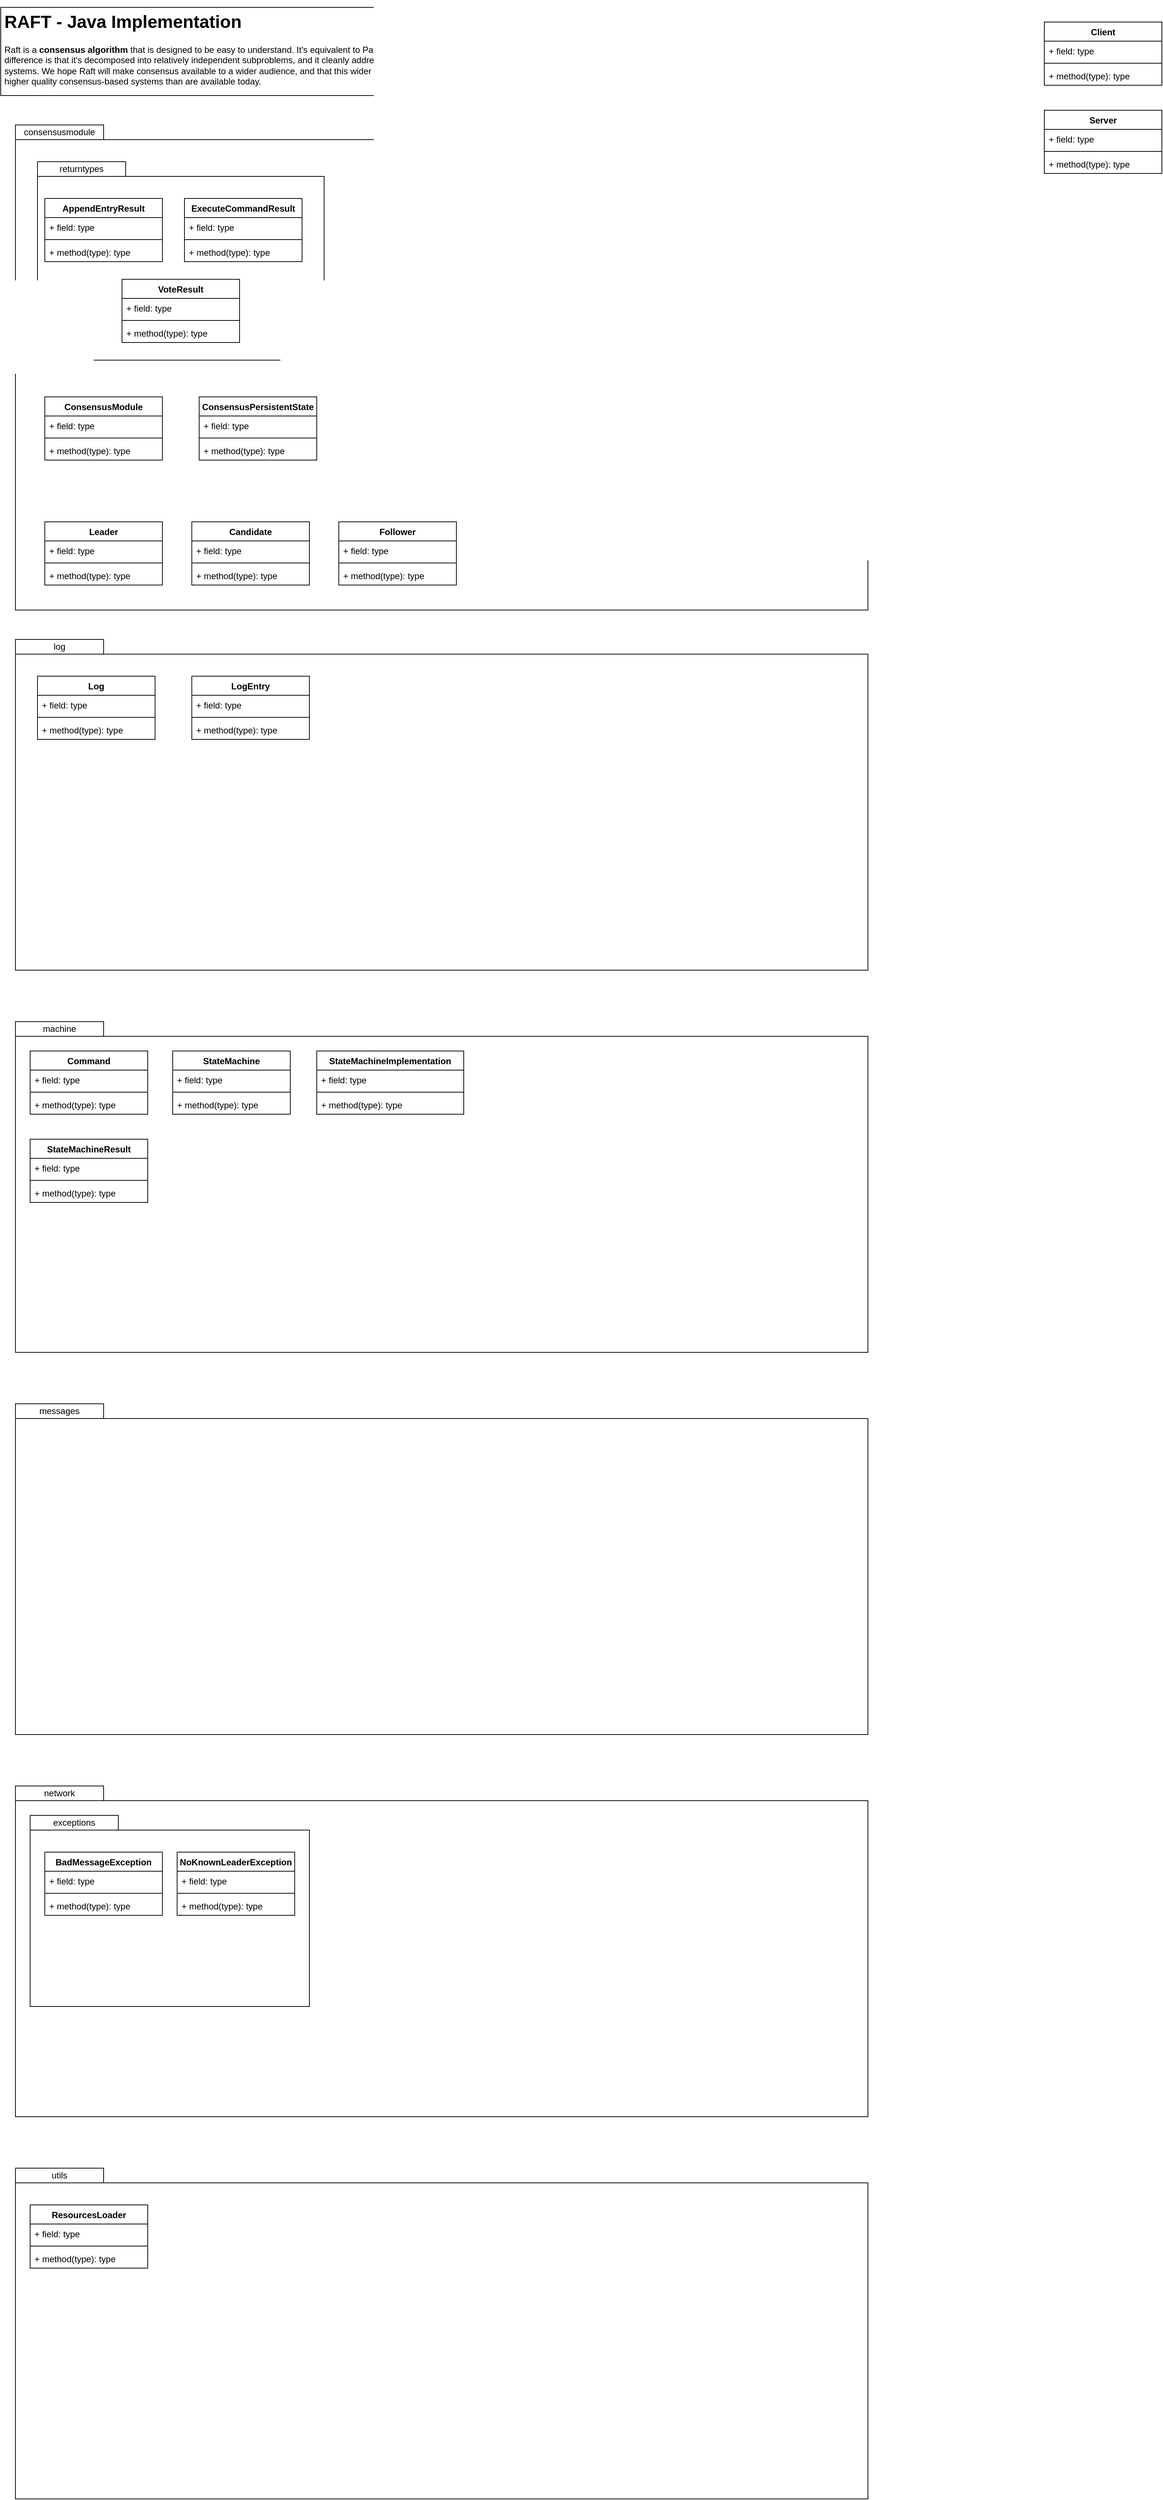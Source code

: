 <mxfile version="17.4.6" type="device"><diagram id="C5RBs43oDa-KdzZeNtuy" name="Java UML Class Diagram"><mxGraphModel dx="1649" dy="876" grid="1" gridSize="10" guides="1" tooltips="1" connect="1" arrows="1" fold="1" page="1" pageScale="1" pageWidth="827" pageHeight="1169" math="0" shadow="0"><root><mxCell id="WIyWlLk6GJQsqaUBKTNV-0"/><mxCell id="WIyWlLk6GJQsqaUBKTNV-1" parent="WIyWlLk6GJQsqaUBKTNV-0"/><mxCell id="KrqgD1qXb32OSeiHcvq8-0" value="&lt;h1&gt;RAFT - Java Implementation&lt;/h1&gt;&lt;p&gt;&lt;font style=&quot;font-size: 12px&quot;&gt;Raft is a &lt;b&gt;consensus algorithm&lt;/b&gt; that is designed to be easy to understand. It's equivalent to Paxos in fault-tolerance and performance. The difference is that it's decomposed into relatively independent subproblems, and it cleanly addresses all major pieces needed for practical systems. We hope Raft will make consensus available to a wider audience, and that this wider audience will be able to develop a variety of higher quality consensus-based systems than are available today.&lt;/font&gt;&lt;br&gt;&lt;/p&gt;" style="text;html=1;strokeColor=default;fillColor=none;spacing=5;spacingTop=-20;whiteSpace=wrap;overflow=hidden;rounded=0;" vertex="1" parent="WIyWlLk6GJQsqaUBKTNV-1"><mxGeometry x="20" y="20" width="760" height="120" as="geometry"/></mxCell><mxCell id="KrqgD1qXb32OSeiHcvq8-33" value="" style="group" vertex="1" connectable="0" parent="WIyWlLk6GJQsqaUBKTNV-1"><mxGeometry x="40" y="1400" width="1160" height="450" as="geometry"/></mxCell><mxCell id="KrqgD1qXb32OSeiHcvq8-5" value="" style="shape=folder;fontStyle=1;spacingTop=10;tabWidth=120;tabHeight=20;tabPosition=left;html=1;" vertex="1" parent="KrqgD1qXb32OSeiHcvq8-33"><mxGeometry width="1160" height="450" as="geometry"/></mxCell><mxCell id="KrqgD1qXb32OSeiHcvq8-6" value="machine" style="text;html=1;strokeColor=none;fillColor=none;align=center;verticalAlign=middle;whiteSpace=wrap;rounded=0;" vertex="1" parent="KrqgD1qXb32OSeiHcvq8-33"><mxGeometry width="120" height="20" as="geometry"/></mxCell><mxCell id="KrqgD1qXb32OSeiHcvq8-92" value="Command" style="swimlane;fontStyle=1;align=center;verticalAlign=top;childLayout=stackLayout;horizontal=1;startSize=26;horizontalStack=0;resizeParent=1;resizeParentMax=0;resizeLast=0;collapsible=1;marginBottom=0;fontFamily=Helvetica;" vertex="1" parent="KrqgD1qXb32OSeiHcvq8-33"><mxGeometry x="20" y="40" width="160" height="86" as="geometry"/></mxCell><mxCell id="KrqgD1qXb32OSeiHcvq8-93" value="+ field: type" style="text;strokeColor=none;fillColor=none;align=left;verticalAlign=top;spacingLeft=4;spacingRight=4;overflow=hidden;rotatable=0;points=[[0,0.5],[1,0.5]];portConstraint=eastwest;fontFamily=Helvetica;" vertex="1" parent="KrqgD1qXb32OSeiHcvq8-92"><mxGeometry y="26" width="160" height="26" as="geometry"/></mxCell><mxCell id="KrqgD1qXb32OSeiHcvq8-94" value="" style="line;strokeWidth=1;fillColor=none;align=left;verticalAlign=middle;spacingTop=-1;spacingLeft=3;spacingRight=3;rotatable=0;labelPosition=right;points=[];portConstraint=eastwest;fontFamily=Helvetica;" vertex="1" parent="KrqgD1qXb32OSeiHcvq8-92"><mxGeometry y="52" width="160" height="8" as="geometry"/></mxCell><mxCell id="KrqgD1qXb32OSeiHcvq8-95" value="+ method(type): type" style="text;strokeColor=none;fillColor=none;align=left;verticalAlign=top;spacingLeft=4;spacingRight=4;overflow=hidden;rotatable=0;points=[[0,0.5],[1,0.5]];portConstraint=eastwest;fontFamily=Helvetica;" vertex="1" parent="KrqgD1qXb32OSeiHcvq8-92"><mxGeometry y="60" width="160" height="26" as="geometry"/></mxCell><mxCell id="KrqgD1qXb32OSeiHcvq8-96" value="StateMachine" style="swimlane;fontStyle=1;align=center;verticalAlign=top;childLayout=stackLayout;horizontal=1;startSize=26;horizontalStack=0;resizeParent=1;resizeParentMax=0;resizeLast=0;collapsible=1;marginBottom=0;fontFamily=Helvetica;" vertex="1" parent="KrqgD1qXb32OSeiHcvq8-33"><mxGeometry x="214" y="40" width="160" height="86" as="geometry"/></mxCell><mxCell id="KrqgD1qXb32OSeiHcvq8-97" value="+ field: type" style="text;strokeColor=none;fillColor=none;align=left;verticalAlign=top;spacingLeft=4;spacingRight=4;overflow=hidden;rotatable=0;points=[[0,0.5],[1,0.5]];portConstraint=eastwest;fontFamily=Helvetica;" vertex="1" parent="KrqgD1qXb32OSeiHcvq8-96"><mxGeometry y="26" width="160" height="26" as="geometry"/></mxCell><mxCell id="KrqgD1qXb32OSeiHcvq8-98" value="" style="line;strokeWidth=1;fillColor=none;align=left;verticalAlign=middle;spacingTop=-1;spacingLeft=3;spacingRight=3;rotatable=0;labelPosition=right;points=[];portConstraint=eastwest;fontFamily=Helvetica;" vertex="1" parent="KrqgD1qXb32OSeiHcvq8-96"><mxGeometry y="52" width="160" height="8" as="geometry"/></mxCell><mxCell id="KrqgD1qXb32OSeiHcvq8-99" value="+ method(type): type" style="text;strokeColor=none;fillColor=none;align=left;verticalAlign=top;spacingLeft=4;spacingRight=4;overflow=hidden;rotatable=0;points=[[0,0.5],[1,0.5]];portConstraint=eastwest;fontFamily=Helvetica;" vertex="1" parent="KrqgD1qXb32OSeiHcvq8-96"><mxGeometry y="60" width="160" height="26" as="geometry"/></mxCell><mxCell id="KrqgD1qXb32OSeiHcvq8-100" value="StateMachineImplementation" style="swimlane;fontStyle=1;align=center;verticalAlign=top;childLayout=stackLayout;horizontal=1;startSize=26;horizontalStack=0;resizeParent=1;resizeParentMax=0;resizeLast=0;collapsible=1;marginBottom=0;fontFamily=Helvetica;" vertex="1" parent="KrqgD1qXb32OSeiHcvq8-33"><mxGeometry x="410" y="40" width="200" height="86" as="geometry"/></mxCell><mxCell id="KrqgD1qXb32OSeiHcvq8-101" value="+ field: type" style="text;strokeColor=none;fillColor=none;align=left;verticalAlign=top;spacingLeft=4;spacingRight=4;overflow=hidden;rotatable=0;points=[[0,0.5],[1,0.5]];portConstraint=eastwest;fontFamily=Helvetica;" vertex="1" parent="KrqgD1qXb32OSeiHcvq8-100"><mxGeometry y="26" width="200" height="26" as="geometry"/></mxCell><mxCell id="KrqgD1qXb32OSeiHcvq8-102" value="" style="line;strokeWidth=1;fillColor=none;align=left;verticalAlign=middle;spacingTop=-1;spacingLeft=3;spacingRight=3;rotatable=0;labelPosition=right;points=[];portConstraint=eastwest;fontFamily=Helvetica;" vertex="1" parent="KrqgD1qXb32OSeiHcvq8-100"><mxGeometry y="52" width="200" height="8" as="geometry"/></mxCell><mxCell id="KrqgD1qXb32OSeiHcvq8-103" value="+ method(type): type" style="text;strokeColor=none;fillColor=none;align=left;verticalAlign=top;spacingLeft=4;spacingRight=4;overflow=hidden;rotatable=0;points=[[0,0.5],[1,0.5]];portConstraint=eastwest;fontFamily=Helvetica;" vertex="1" parent="KrqgD1qXb32OSeiHcvq8-100"><mxGeometry y="60" width="200" height="26" as="geometry"/></mxCell><mxCell id="KrqgD1qXb32OSeiHcvq8-104" value="StateMachineResult" style="swimlane;fontStyle=1;align=center;verticalAlign=top;childLayout=stackLayout;horizontal=1;startSize=26;horizontalStack=0;resizeParent=1;resizeParentMax=0;resizeLast=0;collapsible=1;marginBottom=0;fontFamily=Helvetica;" vertex="1" parent="KrqgD1qXb32OSeiHcvq8-33"><mxGeometry x="20" y="160" width="160" height="86" as="geometry"/></mxCell><mxCell id="KrqgD1qXb32OSeiHcvq8-105" value="+ field: type" style="text;strokeColor=none;fillColor=none;align=left;verticalAlign=top;spacingLeft=4;spacingRight=4;overflow=hidden;rotatable=0;points=[[0,0.5],[1,0.5]];portConstraint=eastwest;fontFamily=Helvetica;" vertex="1" parent="KrqgD1qXb32OSeiHcvq8-104"><mxGeometry y="26" width="160" height="26" as="geometry"/></mxCell><mxCell id="KrqgD1qXb32OSeiHcvq8-106" value="" style="line;strokeWidth=1;fillColor=none;align=left;verticalAlign=middle;spacingTop=-1;spacingLeft=3;spacingRight=3;rotatable=0;labelPosition=right;points=[];portConstraint=eastwest;fontFamily=Helvetica;" vertex="1" parent="KrqgD1qXb32OSeiHcvq8-104"><mxGeometry y="52" width="160" height="8" as="geometry"/></mxCell><mxCell id="KrqgD1qXb32OSeiHcvq8-107" value="+ method(type): type" style="text;strokeColor=none;fillColor=none;align=left;verticalAlign=top;spacingLeft=4;spacingRight=4;overflow=hidden;rotatable=0;points=[[0,0.5],[1,0.5]];portConstraint=eastwest;fontFamily=Helvetica;" vertex="1" parent="KrqgD1qXb32OSeiHcvq8-104"><mxGeometry y="60" width="160" height="26" as="geometry"/></mxCell><mxCell id="KrqgD1qXb32OSeiHcvq8-34" value="" style="group" vertex="1" connectable="0" parent="WIyWlLk6GJQsqaUBKTNV-1"><mxGeometry x="40" y="880" width="1160" height="450" as="geometry"/></mxCell><mxCell id="KrqgD1qXb32OSeiHcvq8-3" value="" style="shape=folder;fontStyle=1;spacingTop=10;tabWidth=120;tabHeight=20;tabPosition=left;html=1;" vertex="1" parent="KrqgD1qXb32OSeiHcvq8-34"><mxGeometry width="1160" height="450" as="geometry"/></mxCell><mxCell id="KrqgD1qXb32OSeiHcvq8-4" value="log" style="text;html=1;strokeColor=none;fillColor=none;align=center;verticalAlign=middle;whiteSpace=wrap;rounded=0;" vertex="1" parent="KrqgD1qXb32OSeiHcvq8-34"><mxGeometry width="120" height="20" as="geometry"/></mxCell><mxCell id="KrqgD1qXb32OSeiHcvq8-108" value="Log" style="swimlane;fontStyle=1;align=center;verticalAlign=top;childLayout=stackLayout;horizontal=1;startSize=26;horizontalStack=0;resizeParent=1;resizeParentMax=0;resizeLast=0;collapsible=1;marginBottom=0;fontFamily=Helvetica;" vertex="1" parent="KrqgD1qXb32OSeiHcvq8-34"><mxGeometry x="30" y="50" width="160" height="86" as="geometry"/></mxCell><mxCell id="KrqgD1qXb32OSeiHcvq8-109" value="+ field: type" style="text;strokeColor=none;fillColor=none;align=left;verticalAlign=top;spacingLeft=4;spacingRight=4;overflow=hidden;rotatable=0;points=[[0,0.5],[1,0.5]];portConstraint=eastwest;fontFamily=Helvetica;" vertex="1" parent="KrqgD1qXb32OSeiHcvq8-108"><mxGeometry y="26" width="160" height="26" as="geometry"/></mxCell><mxCell id="KrqgD1qXb32OSeiHcvq8-110" value="" style="line;strokeWidth=1;fillColor=none;align=left;verticalAlign=middle;spacingTop=-1;spacingLeft=3;spacingRight=3;rotatable=0;labelPosition=right;points=[];portConstraint=eastwest;fontFamily=Helvetica;" vertex="1" parent="KrqgD1qXb32OSeiHcvq8-108"><mxGeometry y="52" width="160" height="8" as="geometry"/></mxCell><mxCell id="KrqgD1qXb32OSeiHcvq8-111" value="+ method(type): type" style="text;strokeColor=none;fillColor=none;align=left;verticalAlign=top;spacingLeft=4;spacingRight=4;overflow=hidden;rotatable=0;points=[[0,0.5],[1,0.5]];portConstraint=eastwest;fontFamily=Helvetica;" vertex="1" parent="KrqgD1qXb32OSeiHcvq8-108"><mxGeometry y="60" width="160" height="26" as="geometry"/></mxCell><mxCell id="KrqgD1qXb32OSeiHcvq8-112" value="LogEntry" style="swimlane;fontStyle=1;align=center;verticalAlign=top;childLayout=stackLayout;horizontal=1;startSize=26;horizontalStack=0;resizeParent=1;resizeParentMax=0;resizeLast=0;collapsible=1;marginBottom=0;fontFamily=Helvetica;" vertex="1" parent="KrqgD1qXb32OSeiHcvq8-34"><mxGeometry x="240" y="50" width="160" height="86" as="geometry"/></mxCell><mxCell id="KrqgD1qXb32OSeiHcvq8-113" value="+ field: type" style="text;strokeColor=none;fillColor=none;align=left;verticalAlign=top;spacingLeft=4;spacingRight=4;overflow=hidden;rotatable=0;points=[[0,0.5],[1,0.5]];portConstraint=eastwest;fontFamily=Helvetica;" vertex="1" parent="KrqgD1qXb32OSeiHcvq8-112"><mxGeometry y="26" width="160" height="26" as="geometry"/></mxCell><mxCell id="KrqgD1qXb32OSeiHcvq8-114" value="" style="line;strokeWidth=1;fillColor=none;align=left;verticalAlign=middle;spacingTop=-1;spacingLeft=3;spacingRight=3;rotatable=0;labelPosition=right;points=[];portConstraint=eastwest;fontFamily=Helvetica;" vertex="1" parent="KrqgD1qXb32OSeiHcvq8-112"><mxGeometry y="52" width="160" height="8" as="geometry"/></mxCell><mxCell id="KrqgD1qXb32OSeiHcvq8-115" value="+ method(type): type" style="text;strokeColor=none;fillColor=none;align=left;verticalAlign=top;spacingLeft=4;spacingRight=4;overflow=hidden;rotatable=0;points=[[0,0.5],[1,0.5]];portConstraint=eastwest;fontFamily=Helvetica;" vertex="1" parent="KrqgD1qXb32OSeiHcvq8-112"><mxGeometry y="60" width="160" height="26" as="geometry"/></mxCell><mxCell id="KrqgD1qXb32OSeiHcvq8-35" value="" style="group" vertex="1" connectable="0" parent="WIyWlLk6GJQsqaUBKTNV-1"><mxGeometry x="40" y="1920" width="1160" height="450" as="geometry"/></mxCell><mxCell id="KrqgD1qXb32OSeiHcvq8-7" value="" style="shape=folder;fontStyle=1;spacingTop=10;tabWidth=120;tabHeight=20;tabPosition=left;html=1;" vertex="1" parent="KrqgD1qXb32OSeiHcvq8-35"><mxGeometry width="1160" height="450" as="geometry"/></mxCell><mxCell id="KrqgD1qXb32OSeiHcvq8-8" value="messages" style="text;html=1;strokeColor=none;fillColor=none;align=center;verticalAlign=middle;whiteSpace=wrap;rounded=0;" vertex="1" parent="KrqgD1qXb32OSeiHcvq8-35"><mxGeometry width="120" height="20" as="geometry"/></mxCell><mxCell id="KrqgD1qXb32OSeiHcvq8-38" value="" style="group" vertex="1" connectable="0" parent="WIyWlLk6GJQsqaUBKTNV-1"><mxGeometry x="40" y="2440" width="1160" height="450" as="geometry"/></mxCell><mxCell id="KrqgD1qXb32OSeiHcvq8-9" value="" style="shape=folder;fontStyle=1;spacingTop=10;tabWidth=120;tabHeight=20;tabPosition=left;html=1;" vertex="1" parent="KrqgD1qXb32OSeiHcvq8-38"><mxGeometry width="1160" height="450" as="geometry"/></mxCell><mxCell id="KrqgD1qXb32OSeiHcvq8-10" value="network" style="text;html=1;strokeColor=none;fillColor=none;align=center;verticalAlign=middle;whiteSpace=wrap;rounded=0;" vertex="1" parent="KrqgD1qXb32OSeiHcvq8-38"><mxGeometry width="120" height="20" as="geometry"/></mxCell><mxCell id="KrqgD1qXb32OSeiHcvq8-36" value="" style="group" vertex="1" connectable="0" parent="KrqgD1qXb32OSeiHcvq8-38"><mxGeometry x="20" y="40" width="380" height="260" as="geometry"/></mxCell><mxCell id="KrqgD1qXb32OSeiHcvq8-15" value="" style="shape=folder;fontStyle=1;spacingTop=10;tabWidth=120;tabHeight=20;tabPosition=left;html=1;" vertex="1" parent="KrqgD1qXb32OSeiHcvq8-36"><mxGeometry width="380" height="260" as="geometry"/></mxCell><mxCell id="KrqgD1qXb32OSeiHcvq8-16" value="exceptions" style="text;html=1;strokeColor=none;fillColor=none;align=center;verticalAlign=middle;whiteSpace=wrap;rounded=0;" vertex="1" parent="KrqgD1qXb32OSeiHcvq8-36"><mxGeometry width="120" height="20" as="geometry"/></mxCell><mxCell id="KrqgD1qXb32OSeiHcvq8-48" value="BadMessageException" style="swimlane;fontStyle=1;align=center;verticalAlign=top;childLayout=stackLayout;horizontal=1;startSize=26;horizontalStack=0;resizeParent=1;resizeParentMax=0;resizeLast=0;collapsible=1;marginBottom=0;" vertex="1" parent="KrqgD1qXb32OSeiHcvq8-36"><mxGeometry x="20" y="50" width="160" height="86" as="geometry"/></mxCell><mxCell id="KrqgD1qXb32OSeiHcvq8-49" value="+ field: type" style="text;strokeColor=none;fillColor=none;align=left;verticalAlign=top;spacingLeft=4;spacingRight=4;overflow=hidden;rotatable=0;points=[[0,0.5],[1,0.5]];portConstraint=eastwest;" vertex="1" parent="KrqgD1qXb32OSeiHcvq8-48"><mxGeometry y="26" width="160" height="26" as="geometry"/></mxCell><mxCell id="KrqgD1qXb32OSeiHcvq8-50" value="" style="line;strokeWidth=1;fillColor=none;align=left;verticalAlign=middle;spacingTop=-1;spacingLeft=3;spacingRight=3;rotatable=0;labelPosition=right;points=[];portConstraint=eastwest;" vertex="1" parent="KrqgD1qXb32OSeiHcvq8-48"><mxGeometry y="52" width="160" height="8" as="geometry"/></mxCell><mxCell id="KrqgD1qXb32OSeiHcvq8-51" value="+ method(type): type" style="text;strokeColor=none;fillColor=none;align=left;verticalAlign=top;spacingLeft=4;spacingRight=4;overflow=hidden;rotatable=0;points=[[0,0.5],[1,0.5]];portConstraint=eastwest;" vertex="1" parent="KrqgD1qXb32OSeiHcvq8-48"><mxGeometry y="60" width="160" height="26" as="geometry"/></mxCell><mxCell id="KrqgD1qXb32OSeiHcvq8-52" value="NoKnownLeaderException" style="swimlane;fontStyle=1;align=center;verticalAlign=top;childLayout=stackLayout;horizontal=1;startSize=26;horizontalStack=0;resizeParent=1;resizeParentMax=0;resizeLast=0;collapsible=1;marginBottom=0;" vertex="1" parent="KrqgD1qXb32OSeiHcvq8-36"><mxGeometry x="200" y="50" width="160" height="86" as="geometry"/></mxCell><mxCell id="KrqgD1qXb32OSeiHcvq8-53" value="+ field: type" style="text;strokeColor=none;fillColor=none;align=left;verticalAlign=top;spacingLeft=4;spacingRight=4;overflow=hidden;rotatable=0;points=[[0,0.5],[1,0.5]];portConstraint=eastwest;" vertex="1" parent="KrqgD1qXb32OSeiHcvq8-52"><mxGeometry y="26" width="160" height="26" as="geometry"/></mxCell><mxCell id="KrqgD1qXb32OSeiHcvq8-54" value="" style="line;strokeWidth=1;fillColor=none;align=left;verticalAlign=middle;spacingTop=-1;spacingLeft=3;spacingRight=3;rotatable=0;labelPosition=right;points=[];portConstraint=eastwest;" vertex="1" parent="KrqgD1qXb32OSeiHcvq8-52"><mxGeometry y="52" width="160" height="8" as="geometry"/></mxCell><mxCell id="KrqgD1qXb32OSeiHcvq8-55" value="+ method(type): type" style="text;strokeColor=none;fillColor=none;align=left;verticalAlign=top;spacingLeft=4;spacingRight=4;overflow=hidden;rotatable=0;points=[[0,0.5],[1,0.5]];portConstraint=eastwest;" vertex="1" parent="KrqgD1qXb32OSeiHcvq8-52"><mxGeometry y="60" width="160" height="26" as="geometry"/></mxCell><mxCell id="KrqgD1qXb32OSeiHcvq8-39" value="" style="group" vertex="1" connectable="0" parent="WIyWlLk6GJQsqaUBKTNV-1"><mxGeometry x="40" y="2960" width="1160" height="450" as="geometry"/></mxCell><mxCell id="KrqgD1qXb32OSeiHcvq8-11" value="" style="shape=folder;fontStyle=1;spacingTop=10;tabWidth=120;tabHeight=20;tabPosition=left;html=1;" vertex="1" parent="KrqgD1qXb32OSeiHcvq8-39"><mxGeometry width="1160" height="450" as="geometry"/></mxCell><mxCell id="KrqgD1qXb32OSeiHcvq8-12" value="utils" style="text;html=1;strokeColor=none;fillColor=none;align=center;verticalAlign=middle;whiteSpace=wrap;rounded=0;" vertex="1" parent="KrqgD1qXb32OSeiHcvq8-39"><mxGeometry width="120" height="20" as="geometry"/></mxCell><mxCell id="KrqgD1qXb32OSeiHcvq8-76" value="ResourcesLoader" style="swimlane;fontStyle=1;align=center;verticalAlign=top;childLayout=stackLayout;horizontal=1;startSize=26;horizontalStack=0;resizeParent=1;resizeParentMax=0;resizeLast=0;collapsible=1;marginBottom=0;fontFamily=Helvetica;" vertex="1" parent="KrqgD1qXb32OSeiHcvq8-39"><mxGeometry x="20" y="50" width="160" height="86" as="geometry"/></mxCell><mxCell id="KrqgD1qXb32OSeiHcvq8-77" value="+ field: type" style="text;strokeColor=none;fillColor=none;align=left;verticalAlign=top;spacingLeft=4;spacingRight=4;overflow=hidden;rotatable=0;points=[[0,0.5],[1,0.5]];portConstraint=eastwest;fontFamily=Helvetica;" vertex="1" parent="KrqgD1qXb32OSeiHcvq8-76"><mxGeometry y="26" width="160" height="26" as="geometry"/></mxCell><mxCell id="KrqgD1qXb32OSeiHcvq8-78" value="" style="line;strokeWidth=1;fillColor=none;align=left;verticalAlign=middle;spacingTop=-1;spacingLeft=3;spacingRight=3;rotatable=0;labelPosition=right;points=[];portConstraint=eastwest;fontFamily=Helvetica;" vertex="1" parent="KrqgD1qXb32OSeiHcvq8-76"><mxGeometry y="52" width="160" height="8" as="geometry"/></mxCell><mxCell id="KrqgD1qXb32OSeiHcvq8-79" value="+ method(type): type" style="text;strokeColor=none;fillColor=none;align=left;verticalAlign=top;spacingLeft=4;spacingRight=4;overflow=hidden;rotatable=0;points=[[0,0.5],[1,0.5]];portConstraint=eastwest;fontFamily=Helvetica;" vertex="1" parent="KrqgD1qXb32OSeiHcvq8-76"><mxGeometry y="60" width="160" height="26" as="geometry"/></mxCell><mxCell id="KrqgD1qXb32OSeiHcvq8-43" value="" style="group" vertex="1" connectable="0" parent="WIyWlLk6GJQsqaUBKTNV-1"><mxGeometry x="40" y="180" width="1160" height="660" as="geometry"/></mxCell><mxCell id="KrqgD1qXb32OSeiHcvq8-1" value="" style="shape=folder;fontStyle=1;spacingTop=10;tabWidth=120;tabHeight=20;tabPosition=left;html=1;" vertex="1" parent="KrqgD1qXb32OSeiHcvq8-43"><mxGeometry width="1160" height="660" as="geometry"/></mxCell><mxCell id="KrqgD1qXb32OSeiHcvq8-2" value="consensusmodule" style="text;html=1;strokeColor=none;fillColor=none;align=center;verticalAlign=middle;whiteSpace=wrap;rounded=0;" vertex="1" parent="KrqgD1qXb32OSeiHcvq8-43"><mxGeometry width="120" height="20" as="geometry"/></mxCell><mxCell id="KrqgD1qXb32OSeiHcvq8-42" value="" style="group" vertex="1" connectable="0" parent="KrqgD1qXb32OSeiHcvq8-43"><mxGeometry x="30" y="50" width="390" height="270" as="geometry"/></mxCell><mxCell id="KrqgD1qXb32OSeiHcvq8-13" value="" style="shape=folder;fontStyle=1;spacingTop=10;tabWidth=120;tabHeight=20;tabPosition=left;html=1;" vertex="1" parent="KrqgD1qXb32OSeiHcvq8-42"><mxGeometry width="390" height="270" as="geometry"/></mxCell><mxCell id="KrqgD1qXb32OSeiHcvq8-14" value="returntypes" style="text;html=1;strokeColor=none;fillColor=none;align=center;verticalAlign=middle;whiteSpace=wrap;rounded=0;" vertex="1" parent="KrqgD1qXb32OSeiHcvq8-42"><mxGeometry width="120" height="20" as="geometry"/></mxCell><mxCell id="KrqgD1qXb32OSeiHcvq8-17" value="AppendEntryResult" style="swimlane;fontStyle=1;align=center;verticalAlign=top;childLayout=stackLayout;horizontal=1;startSize=26;horizontalStack=0;resizeParent=1;resizeParentMax=0;resizeLast=0;collapsible=1;marginBottom=0;" vertex="1" parent="KrqgD1qXb32OSeiHcvq8-42"><mxGeometry x="10" y="50" width="160" height="86" as="geometry"/></mxCell><mxCell id="KrqgD1qXb32OSeiHcvq8-18" value="+ field: type" style="text;strokeColor=none;fillColor=none;align=left;verticalAlign=top;spacingLeft=4;spacingRight=4;overflow=hidden;rotatable=0;points=[[0,0.5],[1,0.5]];portConstraint=eastwest;" vertex="1" parent="KrqgD1qXb32OSeiHcvq8-17"><mxGeometry y="26" width="160" height="26" as="geometry"/></mxCell><mxCell id="KrqgD1qXb32OSeiHcvq8-19" value="" style="line;strokeWidth=1;fillColor=none;align=left;verticalAlign=middle;spacingTop=-1;spacingLeft=3;spacingRight=3;rotatable=0;labelPosition=right;points=[];portConstraint=eastwest;" vertex="1" parent="KrqgD1qXb32OSeiHcvq8-17"><mxGeometry y="52" width="160" height="8" as="geometry"/></mxCell><mxCell id="KrqgD1qXb32OSeiHcvq8-20" value="+ method(type): type" style="text;strokeColor=none;fillColor=none;align=left;verticalAlign=top;spacingLeft=4;spacingRight=4;overflow=hidden;rotatable=0;points=[[0,0.5],[1,0.5]];portConstraint=eastwest;" vertex="1" parent="KrqgD1qXb32OSeiHcvq8-17"><mxGeometry y="60" width="160" height="26" as="geometry"/></mxCell><mxCell id="KrqgD1qXb32OSeiHcvq8-21" value="ExecuteCommandResult" style="swimlane;fontStyle=1;align=center;verticalAlign=top;childLayout=stackLayout;horizontal=1;startSize=26;horizontalStack=0;resizeParent=1;resizeParentMax=0;resizeLast=0;collapsible=1;marginBottom=0;" vertex="1" parent="KrqgD1qXb32OSeiHcvq8-42"><mxGeometry x="200" y="50" width="160" height="86" as="geometry"/></mxCell><mxCell id="KrqgD1qXb32OSeiHcvq8-22" value="+ field: type" style="text;strokeColor=none;fillColor=none;align=left;verticalAlign=top;spacingLeft=4;spacingRight=4;overflow=hidden;rotatable=0;points=[[0,0.5],[1,0.5]];portConstraint=eastwest;" vertex="1" parent="KrqgD1qXb32OSeiHcvq8-21"><mxGeometry y="26" width="160" height="26" as="geometry"/></mxCell><mxCell id="KrqgD1qXb32OSeiHcvq8-23" value="" style="line;strokeWidth=1;fillColor=none;align=left;verticalAlign=middle;spacingTop=-1;spacingLeft=3;spacingRight=3;rotatable=0;labelPosition=right;points=[];portConstraint=eastwest;" vertex="1" parent="KrqgD1qXb32OSeiHcvq8-21"><mxGeometry y="52" width="160" height="8" as="geometry"/></mxCell><mxCell id="KrqgD1qXb32OSeiHcvq8-24" value="+ method(type): type" style="text;strokeColor=none;fillColor=none;align=left;verticalAlign=top;spacingLeft=4;spacingRight=4;overflow=hidden;rotatable=0;points=[[0,0.5],[1,0.5]];portConstraint=eastwest;" vertex="1" parent="KrqgD1qXb32OSeiHcvq8-21"><mxGeometry y="60" width="160" height="26" as="geometry"/></mxCell><mxCell id="KrqgD1qXb32OSeiHcvq8-25" value="VoteResult" style="swimlane;fontStyle=1;align=center;verticalAlign=top;childLayout=stackLayout;horizontal=1;startSize=26;horizontalStack=0;resizeParent=1;resizeParentMax=0;resizeLast=0;collapsible=1;marginBottom=0;" vertex="1" parent="KrqgD1qXb32OSeiHcvq8-42"><mxGeometry x="115" y="160" width="160" height="86" as="geometry"/></mxCell><mxCell id="KrqgD1qXb32OSeiHcvq8-26" value="+ field: type" style="text;strokeColor=none;fillColor=none;align=left;verticalAlign=top;spacingLeft=4;spacingRight=4;overflow=hidden;rotatable=0;points=[[0,0.5],[1,0.5]];portConstraint=eastwest;" vertex="1" parent="KrqgD1qXb32OSeiHcvq8-25"><mxGeometry y="26" width="160" height="26" as="geometry"/></mxCell><mxCell id="KrqgD1qXb32OSeiHcvq8-27" value="" style="line;strokeWidth=1;fillColor=none;align=left;verticalAlign=middle;spacingTop=-1;spacingLeft=3;spacingRight=3;rotatable=0;labelPosition=right;points=[];portConstraint=eastwest;" vertex="1" parent="KrqgD1qXb32OSeiHcvq8-25"><mxGeometry y="52" width="160" height="8" as="geometry"/></mxCell><mxCell id="KrqgD1qXb32OSeiHcvq8-28" value="+ method(type): type" style="text;strokeColor=none;fillColor=none;align=left;verticalAlign=top;spacingLeft=4;spacingRight=4;overflow=hidden;rotatable=0;points=[[0,0.5],[1,0.5]];portConstraint=eastwest;" vertex="1" parent="KrqgD1qXb32OSeiHcvq8-25"><mxGeometry y="60" width="160" height="26" as="geometry"/></mxCell><mxCell id="KrqgD1qXb32OSeiHcvq8-29" value="ConsensusModule" style="swimlane;fontStyle=1;align=center;verticalAlign=top;childLayout=stackLayout;horizontal=1;startSize=26;horizontalStack=0;resizeParent=1;resizeParentMax=0;resizeLast=0;collapsible=1;marginBottom=0;" vertex="1" parent="KrqgD1qXb32OSeiHcvq8-43"><mxGeometry x="40" y="370" width="160" height="86" as="geometry"/></mxCell><mxCell id="KrqgD1qXb32OSeiHcvq8-30" value="+ field: type" style="text;strokeColor=none;fillColor=none;align=left;verticalAlign=top;spacingLeft=4;spacingRight=4;overflow=hidden;rotatable=0;points=[[0,0.5],[1,0.5]];portConstraint=eastwest;" vertex="1" parent="KrqgD1qXb32OSeiHcvq8-29"><mxGeometry y="26" width="160" height="26" as="geometry"/></mxCell><mxCell id="KrqgD1qXb32OSeiHcvq8-31" value="" style="line;strokeWidth=1;fillColor=none;align=left;verticalAlign=middle;spacingTop=-1;spacingLeft=3;spacingRight=3;rotatable=0;labelPosition=right;points=[];portConstraint=eastwest;" vertex="1" parent="KrqgD1qXb32OSeiHcvq8-29"><mxGeometry y="52" width="160" height="8" as="geometry"/></mxCell><mxCell id="KrqgD1qXb32OSeiHcvq8-32" value="+ method(type): type" style="text;strokeColor=none;fillColor=none;align=left;verticalAlign=top;spacingLeft=4;spacingRight=4;overflow=hidden;rotatable=0;points=[[0,0.5],[1,0.5]];portConstraint=eastwest;" vertex="1" parent="KrqgD1qXb32OSeiHcvq8-29"><mxGeometry y="60" width="160" height="26" as="geometry"/></mxCell><mxCell id="KrqgD1qXb32OSeiHcvq8-44" value="ConsensusPersistentState" style="swimlane;fontStyle=1;align=center;verticalAlign=top;childLayout=stackLayout;horizontal=1;startSize=26;horizontalStack=0;resizeParent=1;resizeParentMax=0;resizeLast=0;collapsible=1;marginBottom=0;" vertex="1" parent="KrqgD1qXb32OSeiHcvq8-43"><mxGeometry x="250" y="370" width="160" height="86" as="geometry"/></mxCell><mxCell id="KrqgD1qXb32OSeiHcvq8-45" value="+ field: type" style="text;strokeColor=none;fillColor=none;align=left;verticalAlign=top;spacingLeft=4;spacingRight=4;overflow=hidden;rotatable=0;points=[[0,0.5],[1,0.5]];portConstraint=eastwest;" vertex="1" parent="KrqgD1qXb32OSeiHcvq8-44"><mxGeometry y="26" width="160" height="26" as="geometry"/></mxCell><mxCell id="KrqgD1qXb32OSeiHcvq8-46" value="" style="line;strokeWidth=1;fillColor=none;align=left;verticalAlign=middle;spacingTop=-1;spacingLeft=3;spacingRight=3;rotatable=0;labelPosition=right;points=[];portConstraint=eastwest;" vertex="1" parent="KrqgD1qXb32OSeiHcvq8-44"><mxGeometry y="52" width="160" height="8" as="geometry"/></mxCell><mxCell id="KrqgD1qXb32OSeiHcvq8-47" value="+ method(type): type" style="text;strokeColor=none;fillColor=none;align=left;verticalAlign=top;spacingLeft=4;spacingRight=4;overflow=hidden;rotatable=0;points=[[0,0.5],[1,0.5]];portConstraint=eastwest;" vertex="1" parent="KrqgD1qXb32OSeiHcvq8-44"><mxGeometry y="60" width="160" height="26" as="geometry"/></mxCell><mxCell id="KrqgD1qXb32OSeiHcvq8-60" value="Leader" style="swimlane;fontStyle=1;align=center;verticalAlign=top;childLayout=stackLayout;horizontal=1;startSize=26;horizontalStack=0;resizeParent=1;resizeParentMax=0;resizeLast=0;collapsible=1;marginBottom=0;" vertex="1" parent="KrqgD1qXb32OSeiHcvq8-43"><mxGeometry x="40" y="540" width="160" height="86" as="geometry"/></mxCell><mxCell id="KrqgD1qXb32OSeiHcvq8-61" value="+ field: type" style="text;strokeColor=none;fillColor=none;align=left;verticalAlign=top;spacingLeft=4;spacingRight=4;overflow=hidden;rotatable=0;points=[[0,0.5],[1,0.5]];portConstraint=eastwest;" vertex="1" parent="KrqgD1qXb32OSeiHcvq8-60"><mxGeometry y="26" width="160" height="26" as="geometry"/></mxCell><mxCell id="KrqgD1qXb32OSeiHcvq8-62" value="" style="line;strokeWidth=1;fillColor=none;align=left;verticalAlign=middle;spacingTop=-1;spacingLeft=3;spacingRight=3;rotatable=0;labelPosition=right;points=[];portConstraint=eastwest;" vertex="1" parent="KrqgD1qXb32OSeiHcvq8-60"><mxGeometry y="52" width="160" height="8" as="geometry"/></mxCell><mxCell id="KrqgD1qXb32OSeiHcvq8-63" value="+ method(type): type" style="text;strokeColor=none;fillColor=none;align=left;verticalAlign=top;spacingLeft=4;spacingRight=4;overflow=hidden;rotatable=0;points=[[0,0.5],[1,0.5]];portConstraint=eastwest;" vertex="1" parent="KrqgD1qXb32OSeiHcvq8-60"><mxGeometry y="60" width="160" height="26" as="geometry"/></mxCell><mxCell id="KrqgD1qXb32OSeiHcvq8-64" value="Follower" style="swimlane;fontStyle=1;align=center;verticalAlign=top;childLayout=stackLayout;horizontal=1;startSize=26;horizontalStack=0;resizeParent=1;resizeParentMax=0;resizeLast=0;collapsible=1;marginBottom=0;" vertex="1" parent="KrqgD1qXb32OSeiHcvq8-43"><mxGeometry x="440" y="540" width="160" height="86" as="geometry"/></mxCell><mxCell id="KrqgD1qXb32OSeiHcvq8-65" value="+ field: type" style="text;strokeColor=none;fillColor=none;align=left;verticalAlign=top;spacingLeft=4;spacingRight=4;overflow=hidden;rotatable=0;points=[[0,0.5],[1,0.5]];portConstraint=eastwest;" vertex="1" parent="KrqgD1qXb32OSeiHcvq8-64"><mxGeometry y="26" width="160" height="26" as="geometry"/></mxCell><mxCell id="KrqgD1qXb32OSeiHcvq8-66" value="" style="line;strokeWidth=1;fillColor=none;align=left;verticalAlign=middle;spacingTop=-1;spacingLeft=3;spacingRight=3;rotatable=0;labelPosition=right;points=[];portConstraint=eastwest;" vertex="1" parent="KrqgD1qXb32OSeiHcvq8-64"><mxGeometry y="52" width="160" height="8" as="geometry"/></mxCell><mxCell id="KrqgD1qXb32OSeiHcvq8-67" value="+ method(type): type" style="text;strokeColor=none;fillColor=none;align=left;verticalAlign=top;spacingLeft=4;spacingRight=4;overflow=hidden;rotatable=0;points=[[0,0.5],[1,0.5]];portConstraint=eastwest;" vertex="1" parent="KrqgD1qXb32OSeiHcvq8-64"><mxGeometry y="60" width="160" height="26" as="geometry"/></mxCell><mxCell id="KrqgD1qXb32OSeiHcvq8-56" value="Candidate" style="swimlane;fontStyle=1;align=center;verticalAlign=top;childLayout=stackLayout;horizontal=1;startSize=26;horizontalStack=0;resizeParent=1;resizeParentMax=0;resizeLast=0;collapsible=1;marginBottom=0;" vertex="1" parent="KrqgD1qXb32OSeiHcvq8-43"><mxGeometry x="240" y="540" width="160" height="86" as="geometry"/></mxCell><mxCell id="KrqgD1qXb32OSeiHcvq8-57" value="+ field: type" style="text;strokeColor=none;fillColor=none;align=left;verticalAlign=top;spacingLeft=4;spacingRight=4;overflow=hidden;rotatable=0;points=[[0,0.5],[1,0.5]];portConstraint=eastwest;" vertex="1" parent="KrqgD1qXb32OSeiHcvq8-56"><mxGeometry y="26" width="160" height="26" as="geometry"/></mxCell><mxCell id="KrqgD1qXb32OSeiHcvq8-58" value="" style="line;strokeWidth=1;fillColor=none;align=left;verticalAlign=middle;spacingTop=-1;spacingLeft=3;spacingRight=3;rotatable=0;labelPosition=right;points=[];portConstraint=eastwest;" vertex="1" parent="KrqgD1qXb32OSeiHcvq8-56"><mxGeometry y="52" width="160" height="8" as="geometry"/></mxCell><mxCell id="KrqgD1qXb32OSeiHcvq8-59" value="+ method(type): type" style="text;strokeColor=none;fillColor=none;align=left;verticalAlign=top;spacingLeft=4;spacingRight=4;overflow=hidden;rotatable=0;points=[[0,0.5],[1,0.5]];portConstraint=eastwest;" vertex="1" parent="KrqgD1qXb32OSeiHcvq8-56"><mxGeometry y="60" width="160" height="26" as="geometry"/></mxCell><mxCell id="KrqgD1qXb32OSeiHcvq8-80" value="Client" style="swimlane;fontStyle=1;align=center;verticalAlign=top;childLayout=stackLayout;horizontal=1;startSize=26;horizontalStack=0;resizeParent=1;resizeParentMax=0;resizeLast=0;collapsible=1;marginBottom=0;fontFamily=Helvetica;" vertex="1" parent="WIyWlLk6GJQsqaUBKTNV-1"><mxGeometry x="1440" y="40" width="160" height="86" as="geometry"/></mxCell><mxCell id="KrqgD1qXb32OSeiHcvq8-81" value="+ field: type" style="text;strokeColor=none;fillColor=none;align=left;verticalAlign=top;spacingLeft=4;spacingRight=4;overflow=hidden;rotatable=0;points=[[0,0.5],[1,0.5]];portConstraint=eastwest;fontFamily=Helvetica;" vertex="1" parent="KrqgD1qXb32OSeiHcvq8-80"><mxGeometry y="26" width="160" height="26" as="geometry"/></mxCell><mxCell id="KrqgD1qXb32OSeiHcvq8-82" value="" style="line;strokeWidth=1;fillColor=none;align=left;verticalAlign=middle;spacingTop=-1;spacingLeft=3;spacingRight=3;rotatable=0;labelPosition=right;points=[];portConstraint=eastwest;fontFamily=Helvetica;" vertex="1" parent="KrqgD1qXb32OSeiHcvq8-80"><mxGeometry y="52" width="160" height="8" as="geometry"/></mxCell><mxCell id="KrqgD1qXb32OSeiHcvq8-83" value="+ method(type): type" style="text;strokeColor=none;fillColor=none;align=left;verticalAlign=top;spacingLeft=4;spacingRight=4;overflow=hidden;rotatable=0;points=[[0,0.5],[1,0.5]];portConstraint=eastwest;fontFamily=Helvetica;" vertex="1" parent="KrqgD1qXb32OSeiHcvq8-80"><mxGeometry y="60" width="160" height="26" as="geometry"/></mxCell><mxCell id="KrqgD1qXb32OSeiHcvq8-88" value="Server" style="swimlane;fontStyle=1;align=center;verticalAlign=top;childLayout=stackLayout;horizontal=1;startSize=26;horizontalStack=0;resizeParent=1;resizeParentMax=0;resizeLast=0;collapsible=1;marginBottom=0;fontFamily=Helvetica;" vertex="1" parent="WIyWlLk6GJQsqaUBKTNV-1"><mxGeometry x="1440" y="160" width="160" height="86" as="geometry"/></mxCell><mxCell id="KrqgD1qXb32OSeiHcvq8-89" value="+ field: type" style="text;strokeColor=none;fillColor=none;align=left;verticalAlign=top;spacingLeft=4;spacingRight=4;overflow=hidden;rotatable=0;points=[[0,0.5],[1,0.5]];portConstraint=eastwest;fontFamily=Helvetica;" vertex="1" parent="KrqgD1qXb32OSeiHcvq8-88"><mxGeometry y="26" width="160" height="26" as="geometry"/></mxCell><mxCell id="KrqgD1qXb32OSeiHcvq8-90" value="" style="line;strokeWidth=1;fillColor=none;align=left;verticalAlign=middle;spacingTop=-1;spacingLeft=3;spacingRight=3;rotatable=0;labelPosition=right;points=[];portConstraint=eastwest;fontFamily=Helvetica;" vertex="1" parent="KrqgD1qXb32OSeiHcvq8-88"><mxGeometry y="52" width="160" height="8" as="geometry"/></mxCell><mxCell id="KrqgD1qXb32OSeiHcvq8-91" value="+ method(type): type" style="text;strokeColor=none;fillColor=none;align=left;verticalAlign=top;spacingLeft=4;spacingRight=4;overflow=hidden;rotatable=0;points=[[0,0.5],[1,0.5]];portConstraint=eastwest;fontFamily=Helvetica;" vertex="1" parent="KrqgD1qXb32OSeiHcvq8-88"><mxGeometry y="60" width="160" height="26" as="geometry"/></mxCell></root></mxGraphModel></diagram></mxfile>